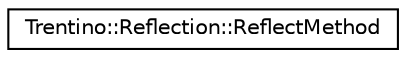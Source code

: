 digraph G
{
  edge [fontname="Helvetica",fontsize="10",labelfontname="Helvetica",labelfontsize="10"];
  node [fontname="Helvetica",fontsize="10",shape=record];
  rankdir="LR";
  Node1 [label="Trentino::Reflection::ReflectMethod",height=0.2,width=0.4,color="black", fillcolor="white", style="filled",URL="$class_trentino_1_1_reflection_1_1_reflect_method.html",tooltip="Class is used for method invocation. Class contains all relevant information to call and to query inf..."];
}
